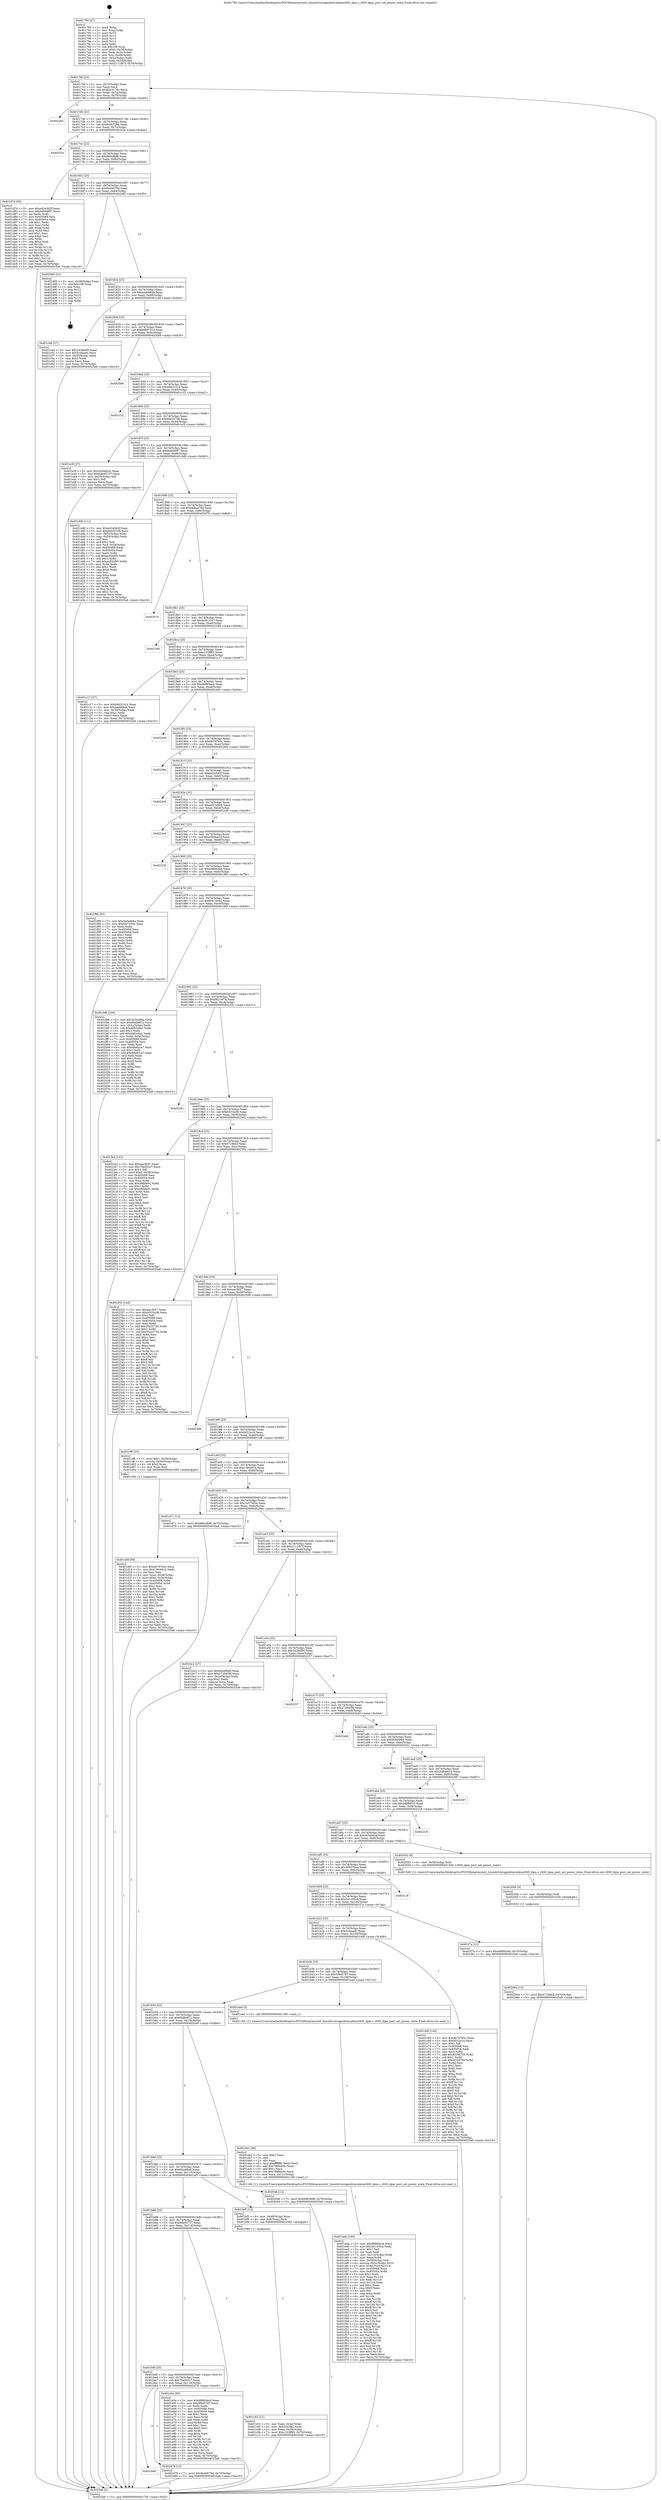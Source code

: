 digraph "0x401790" {
  label = "0x401790 (/mnt/c/Users/mathe/Desktop/tcc/POCII/binaries/extr_linuxdriversgpudrmradeonr600_dpm.c_r600_dpm_post_set_power_state_Final-ollvm.out::main(0))"
  labelloc = "t"
  node[shape=record]

  Entry [label="",width=0.3,height=0.3,shape=circle,fillcolor=black,style=filled]
  "0x4017bf" [label="{
     0x4017bf [23]\l
     | [instrs]\l
     &nbsp;&nbsp;0x4017bf \<+3\>: mov -0x70(%rbp),%eax\l
     &nbsp;&nbsp;0x4017c2 \<+2\>: mov %eax,%ecx\l
     &nbsp;&nbsp;0x4017c4 \<+6\>: sub $0x82c3176c,%ecx\l
     &nbsp;&nbsp;0x4017ca \<+3\>: mov %eax,-0x74(%rbp)\l
     &nbsp;&nbsp;0x4017cd \<+3\>: mov %ecx,-0x78(%rbp)\l
     &nbsp;&nbsp;0x4017d0 \<+6\>: je 0000000000402263 \<main+0xad3\>\l
  }"]
  "0x402263" [label="{
     0x402263\l
  }", style=dashed]
  "0x4017d6" [label="{
     0x4017d6 [22]\l
     | [instrs]\l
     &nbsp;&nbsp;0x4017d6 \<+5\>: jmp 00000000004017db \<main+0x4b\>\l
     &nbsp;&nbsp;0x4017db \<+3\>: mov -0x74(%rbp),%eax\l
     &nbsp;&nbsp;0x4017de \<+5\>: sub $0x8cdb726b,%eax\l
     &nbsp;&nbsp;0x4017e3 \<+3\>: mov %eax,-0x7c(%rbp)\l
     &nbsp;&nbsp;0x4017e6 \<+6\>: je 000000000040253a \<main+0xdaa\>\l
  }"]
  Exit [label="",width=0.3,height=0.3,shape=circle,fillcolor=black,style=filled,peripheries=2]
  "0x40253a" [label="{
     0x40253a\l
  }", style=dashed]
  "0x4017ec" [label="{
     0x4017ec [22]\l
     | [instrs]\l
     &nbsp;&nbsp;0x4017ec \<+5\>: jmp 00000000004017f1 \<main+0x61\>\l
     &nbsp;&nbsp;0x4017f1 \<+3\>: mov -0x74(%rbp),%eax\l
     &nbsp;&nbsp;0x4017f4 \<+5\>: sub $0x966c9bf8,%eax\l
     &nbsp;&nbsp;0x4017f9 \<+3\>: mov %eax,-0x80(%rbp)\l
     &nbsp;&nbsp;0x4017fc \<+6\>: je 0000000000401d7d \<main+0x5ed\>\l
  }"]
  "0x401bb8" [label="{
     0x401bb8\l
  }", style=dashed]
  "0x401d7d" [label="{
     0x401d7d [83]\l
     | [instrs]\l
     &nbsp;&nbsp;0x401d7d \<+5\>: mov $0xe42a5d2f,%eax\l
     &nbsp;&nbsp;0x401d82 \<+5\>: mov $0xba66df97,%ecx\l
     &nbsp;&nbsp;0x401d87 \<+2\>: xor %edx,%edx\l
     &nbsp;&nbsp;0x401d89 \<+7\>: mov 0x405068,%esi\l
     &nbsp;&nbsp;0x401d90 \<+7\>: mov 0x405054,%edi\l
     &nbsp;&nbsp;0x401d97 \<+3\>: sub $0x1,%edx\l
     &nbsp;&nbsp;0x401d9a \<+3\>: mov %esi,%r8d\l
     &nbsp;&nbsp;0x401d9d \<+3\>: add %edx,%r8d\l
     &nbsp;&nbsp;0x401da0 \<+4\>: imul %r8d,%esi\l
     &nbsp;&nbsp;0x401da4 \<+3\>: and $0x1,%esi\l
     &nbsp;&nbsp;0x401da7 \<+3\>: cmp $0x0,%esi\l
     &nbsp;&nbsp;0x401daa \<+4\>: sete %r9b\l
     &nbsp;&nbsp;0x401dae \<+3\>: cmp $0xa,%edi\l
     &nbsp;&nbsp;0x401db1 \<+4\>: setl %r10b\l
     &nbsp;&nbsp;0x401db5 \<+3\>: mov %r9b,%r11b\l
     &nbsp;&nbsp;0x401db8 \<+3\>: and %r10b,%r11b\l
     &nbsp;&nbsp;0x401dbb \<+3\>: xor %r10b,%r9b\l
     &nbsp;&nbsp;0x401dbe \<+3\>: or %r9b,%r11b\l
     &nbsp;&nbsp;0x401dc1 \<+4\>: test $0x1,%r11b\l
     &nbsp;&nbsp;0x401dc5 \<+3\>: cmovne %ecx,%eax\l
     &nbsp;&nbsp;0x401dc8 \<+3\>: mov %eax,-0x70(%rbp)\l
     &nbsp;&nbsp;0x401dcb \<+5\>: jmp 00000000004025a6 \<main+0xe16\>\l
  }"]
  "0x401802" [label="{
     0x401802 [25]\l
     | [instrs]\l
     &nbsp;&nbsp;0x401802 \<+5\>: jmp 0000000000401807 \<main+0x77\>\l
     &nbsp;&nbsp;0x401807 \<+3\>: mov -0x74(%rbp),%eax\l
     &nbsp;&nbsp;0x40180a \<+5\>: sub $0x9ed4679d,%eax\l
     &nbsp;&nbsp;0x40180f \<+6\>: mov %eax,-0x84(%rbp)\l
     &nbsp;&nbsp;0x401815 \<+6\>: je 0000000000402485 \<main+0xcf5\>\l
  }"]
  "0x402479" [label="{
     0x402479 [12]\l
     | [instrs]\l
     &nbsp;&nbsp;0x402479 \<+7\>: movl $0x9ed4679d,-0x70(%rbp)\l
     &nbsp;&nbsp;0x402480 \<+5\>: jmp 00000000004025a6 \<main+0xe16\>\l
  }"]
  "0x402485" [label="{
     0x402485 [21]\l
     | [instrs]\l
     &nbsp;&nbsp;0x402485 \<+3\>: mov -0x38(%rbp),%eax\l
     &nbsp;&nbsp;0x402488 \<+7\>: add $0x108,%rsp\l
     &nbsp;&nbsp;0x40248f \<+1\>: pop %rbx\l
     &nbsp;&nbsp;0x402490 \<+2\>: pop %r12\l
     &nbsp;&nbsp;0x402492 \<+2\>: pop %r13\l
     &nbsp;&nbsp;0x402494 \<+2\>: pop %r14\l
     &nbsp;&nbsp;0x402496 \<+2\>: pop %r15\l
     &nbsp;&nbsp;0x402498 \<+1\>: pop %rbp\l
     &nbsp;&nbsp;0x402499 \<+1\>: ret\l
  }"]
  "0x40181b" [label="{
     0x40181b [25]\l
     | [instrs]\l
     &nbsp;&nbsp;0x40181b \<+5\>: jmp 0000000000401820 \<main+0x90\>\l
     &nbsp;&nbsp;0x401820 \<+3\>: mov -0x74(%rbp),%eax\l
     &nbsp;&nbsp;0x401823 \<+5\>: sub $0xaeeb884b,%eax\l
     &nbsp;&nbsp;0x401828 \<+6\>: mov %eax,-0x88(%rbp)\l
     &nbsp;&nbsp;0x40182e \<+6\>: je 0000000000401c4d \<main+0x4bd\>\l
  }"]
  "0x402064" [label="{
     0x402064 [12]\l
     | [instrs]\l
     &nbsp;&nbsp;0x402064 \<+7\>: movl $0x9718bb2,-0x70(%rbp)\l
     &nbsp;&nbsp;0x40206b \<+5\>: jmp 00000000004025a6 \<main+0xe16\>\l
  }"]
  "0x401c4d" [label="{
     0x401c4d [27]\l
     | [instrs]\l
     &nbsp;&nbsp;0x401c4d \<+5\>: mov $0x2438cf00,%eax\l
     &nbsp;&nbsp;0x401c52 \<+5\>: mov $0x5cdaaafc,%ecx\l
     &nbsp;&nbsp;0x401c57 \<+3\>: mov -0x30(%rbp),%edx\l
     &nbsp;&nbsp;0x401c5a \<+3\>: cmp $0x0,%edx\l
     &nbsp;&nbsp;0x401c5d \<+3\>: cmove %ecx,%eax\l
     &nbsp;&nbsp;0x401c60 \<+3\>: mov %eax,-0x70(%rbp)\l
     &nbsp;&nbsp;0x401c63 \<+5\>: jmp 00000000004025a6 \<main+0xe16\>\l
  }"]
  "0x401834" [label="{
     0x401834 [25]\l
     | [instrs]\l
     &nbsp;&nbsp;0x401834 \<+5\>: jmp 0000000000401839 \<main+0xa9\>\l
     &nbsp;&nbsp;0x401839 \<+3\>: mov -0x74(%rbp),%eax\l
     &nbsp;&nbsp;0x40183c \<+5\>: sub $0xb6897514,%eax\l
     &nbsp;&nbsp;0x401841 \<+6\>: mov %eax,-0x8c(%rbp)\l
     &nbsp;&nbsp;0x401847 \<+6\>: je 00000000004020b9 \<main+0x929\>\l
  }"]
  "0x40205b" [label="{
     0x40205b [9]\l
     | [instrs]\l
     &nbsp;&nbsp;0x40205b \<+4\>: mov -0x58(%rbp),%rdi\l
     &nbsp;&nbsp;0x40205f \<+5\>: call 0000000000401030 \<free@plt\>\l
     | [calls]\l
     &nbsp;&nbsp;0x401030 \{1\} (unknown)\l
  }"]
  "0x4020b9" [label="{
     0x4020b9\l
  }", style=dashed]
  "0x40184d" [label="{
     0x40184d [25]\l
     | [instrs]\l
     &nbsp;&nbsp;0x40184d \<+5\>: jmp 0000000000401852 \<main+0xc2\>\l
     &nbsp;&nbsp;0x401852 \<+3\>: mov -0x74(%rbp),%eax\l
     &nbsp;&nbsp;0x401855 \<+5\>: sub $0xb8d3141d,%eax\l
     &nbsp;&nbsp;0x40185a \<+6\>: mov %eax,-0x90(%rbp)\l
     &nbsp;&nbsp;0x401860 \<+6\>: je 0000000000401c32 \<main+0x4a2\>\l
  }"]
  "0x401eda" [label="{
     0x401eda [160]\l
     | [instrs]\l
     &nbsp;&nbsp;0x401eda \<+5\>: mov $0xd9860acb,%ecx\l
     &nbsp;&nbsp;0x401edf \<+5\>: mov $0x3d1c05cd,%edx\l
     &nbsp;&nbsp;0x401ee4 \<+3\>: mov $0x1,%sil\l
     &nbsp;&nbsp;0x401ee7 \<+2\>: xor %edi,%edi\l
     &nbsp;&nbsp;0x401ee9 \<+7\>: mov -0x11c(%rbp),%r8d\l
     &nbsp;&nbsp;0x401ef0 \<+4\>: imul %eax,%r8d\l
     &nbsp;&nbsp;0x401ef4 \<+4\>: mov -0x58(%rbp),%r9\l
     &nbsp;&nbsp;0x401ef8 \<+4\>: movslq -0x5c(%rbp),%r10\l
     &nbsp;&nbsp;0x401efc \<+4\>: mov %r8d,(%r9,%r10,4)\l
     &nbsp;&nbsp;0x401f00 \<+7\>: mov 0x405068,%eax\l
     &nbsp;&nbsp;0x401f07 \<+8\>: mov 0x405054,%r8d\l
     &nbsp;&nbsp;0x401f0f \<+3\>: sub $0x1,%edi\l
     &nbsp;&nbsp;0x401f12 \<+3\>: mov %eax,%r11d\l
     &nbsp;&nbsp;0x401f15 \<+3\>: add %edi,%r11d\l
     &nbsp;&nbsp;0x401f18 \<+4\>: imul %r11d,%eax\l
     &nbsp;&nbsp;0x401f1c \<+3\>: and $0x1,%eax\l
     &nbsp;&nbsp;0x401f1f \<+3\>: cmp $0x0,%eax\l
     &nbsp;&nbsp;0x401f22 \<+3\>: sete %bl\l
     &nbsp;&nbsp;0x401f25 \<+4\>: cmp $0xa,%r8d\l
     &nbsp;&nbsp;0x401f29 \<+4\>: setl %r14b\l
     &nbsp;&nbsp;0x401f2d \<+3\>: mov %bl,%r15b\l
     &nbsp;&nbsp;0x401f30 \<+4\>: xor $0xff,%r15b\l
     &nbsp;&nbsp;0x401f34 \<+3\>: mov %r14b,%r12b\l
     &nbsp;&nbsp;0x401f37 \<+4\>: xor $0xff,%r12b\l
     &nbsp;&nbsp;0x401f3b \<+4\>: xor $0x0,%sil\l
     &nbsp;&nbsp;0x401f3f \<+3\>: mov %r15b,%r13b\l
     &nbsp;&nbsp;0x401f42 \<+4\>: and $0x0,%r13b\l
     &nbsp;&nbsp;0x401f46 \<+3\>: and %sil,%bl\l
     &nbsp;&nbsp;0x401f49 \<+3\>: mov %r12b,%al\l
     &nbsp;&nbsp;0x401f4c \<+2\>: and $0x0,%al\l
     &nbsp;&nbsp;0x401f4e \<+3\>: and %sil,%r14b\l
     &nbsp;&nbsp;0x401f51 \<+3\>: or %bl,%r13b\l
     &nbsp;&nbsp;0x401f54 \<+3\>: or %r14b,%al\l
     &nbsp;&nbsp;0x401f57 \<+3\>: xor %al,%r13b\l
     &nbsp;&nbsp;0x401f5a \<+3\>: or %r12b,%r15b\l
     &nbsp;&nbsp;0x401f5d \<+4\>: xor $0xff,%r15b\l
     &nbsp;&nbsp;0x401f61 \<+4\>: or $0x0,%sil\l
     &nbsp;&nbsp;0x401f65 \<+3\>: and %sil,%r15b\l
     &nbsp;&nbsp;0x401f68 \<+3\>: or %r15b,%r13b\l
     &nbsp;&nbsp;0x401f6b \<+4\>: test $0x1,%r13b\l
     &nbsp;&nbsp;0x401f6f \<+3\>: cmovne %edx,%ecx\l
     &nbsp;&nbsp;0x401f72 \<+3\>: mov %ecx,-0x70(%rbp)\l
     &nbsp;&nbsp;0x401f75 \<+5\>: jmp 00000000004025a6 \<main+0xe16\>\l
  }"]
  "0x401c32" [label="{
     0x401c32\l
  }", style=dashed]
  "0x401866" [label="{
     0x401866 [25]\l
     | [instrs]\l
     &nbsp;&nbsp;0x401866 \<+5\>: jmp 000000000040186b \<main+0xdb\>\l
     &nbsp;&nbsp;0x40186b \<+3\>: mov -0x74(%rbp),%eax\l
     &nbsp;&nbsp;0x40186e \<+5\>: sub $0xb9a207d8,%eax\l
     &nbsp;&nbsp;0x401873 \<+6\>: mov %eax,-0x94(%rbp)\l
     &nbsp;&nbsp;0x401879 \<+6\>: je 0000000000401e3f \<main+0x6af\>\l
  }"]
  "0x401eb2" [label="{
     0x401eb2 [40]\l
     | [instrs]\l
     &nbsp;&nbsp;0x401eb2 \<+5\>: mov $0x2,%ecx\l
     &nbsp;&nbsp;0x401eb7 \<+1\>: cltd\l
     &nbsp;&nbsp;0x401eb8 \<+2\>: idiv %ecx\l
     &nbsp;&nbsp;0x401eba \<+6\>: imul $0xfffffffe,%edx,%ecx\l
     &nbsp;&nbsp;0x401ec0 \<+6\>: add $0x7868dc0c,%ecx\l
     &nbsp;&nbsp;0x401ec6 \<+3\>: add $0x1,%ecx\l
     &nbsp;&nbsp;0x401ec9 \<+6\>: sub $0x7868dc0c,%ecx\l
     &nbsp;&nbsp;0x401ecf \<+6\>: mov %ecx,-0x11c(%rbp)\l
     &nbsp;&nbsp;0x401ed5 \<+5\>: call 0000000000401160 \<next_i\>\l
     | [calls]\l
     &nbsp;&nbsp;0x401160 \{1\} (/mnt/c/Users/mathe/Desktop/tcc/POCII/binaries/extr_linuxdriversgpudrmradeonr600_dpm.c_r600_dpm_post_set_power_state_Final-ollvm.out::next_i)\l
  }"]
  "0x401e3f" [label="{
     0x401e3f [27]\l
     | [instrs]\l
     &nbsp;&nbsp;0x401e3f \<+5\>: mov $0x345ab6cd,%eax\l
     &nbsp;&nbsp;0x401e44 \<+5\>: mov $0x6de95757,%ecx\l
     &nbsp;&nbsp;0x401e49 \<+3\>: mov -0x29(%rbp),%dl\l
     &nbsp;&nbsp;0x401e4c \<+3\>: test $0x1,%dl\l
     &nbsp;&nbsp;0x401e4f \<+3\>: cmovne %ecx,%eax\l
     &nbsp;&nbsp;0x401e52 \<+3\>: mov %eax,-0x70(%rbp)\l
     &nbsp;&nbsp;0x401e55 \<+5\>: jmp 00000000004025a6 \<main+0xe16\>\l
  }"]
  "0x40187f" [label="{
     0x40187f [25]\l
     | [instrs]\l
     &nbsp;&nbsp;0x40187f \<+5\>: jmp 0000000000401884 \<main+0xf4\>\l
     &nbsp;&nbsp;0x401884 \<+3\>: mov -0x74(%rbp),%eax\l
     &nbsp;&nbsp;0x401887 \<+5\>: sub $0xba66df97,%eax\l
     &nbsp;&nbsp;0x40188c \<+6\>: mov %eax,-0x98(%rbp)\l
     &nbsp;&nbsp;0x401892 \<+6\>: je 0000000000401dd0 \<main+0x640\>\l
  }"]
  "0x401b9f" [label="{
     0x401b9f [25]\l
     | [instrs]\l
     &nbsp;&nbsp;0x401b9f \<+5\>: jmp 0000000000401ba4 \<main+0x414\>\l
     &nbsp;&nbsp;0x401ba4 \<+3\>: mov -0x74(%rbp),%eax\l
     &nbsp;&nbsp;0x401ba7 \<+5\>: sub $0x7be055c7,%eax\l
     &nbsp;&nbsp;0x401bac \<+6\>: mov %eax,-0x118(%rbp)\l
     &nbsp;&nbsp;0x401bb2 \<+6\>: je 0000000000402479 \<main+0xce9\>\l
  }"]
  "0x401dd0" [label="{
     0x401dd0 [111]\l
     | [instrs]\l
     &nbsp;&nbsp;0x401dd0 \<+5\>: mov $0xe42a5d2f,%eax\l
     &nbsp;&nbsp;0x401dd5 \<+5\>: mov $0xb9a207d8,%ecx\l
     &nbsp;&nbsp;0x401dda \<+3\>: mov -0x5c(%rbp),%edx\l
     &nbsp;&nbsp;0x401ddd \<+3\>: cmp -0x50(%rbp),%edx\l
     &nbsp;&nbsp;0x401de0 \<+4\>: setl %sil\l
     &nbsp;&nbsp;0x401de4 \<+4\>: and $0x1,%sil\l
     &nbsp;&nbsp;0x401de8 \<+4\>: mov %sil,-0x29(%rbp)\l
     &nbsp;&nbsp;0x401dec \<+7\>: mov 0x405068,%edx\l
     &nbsp;&nbsp;0x401df3 \<+7\>: mov 0x405054,%edi\l
     &nbsp;&nbsp;0x401dfa \<+3\>: mov %edx,%r8d\l
     &nbsp;&nbsp;0x401dfd \<+7\>: sub $0xac92ef95,%r8d\l
     &nbsp;&nbsp;0x401e04 \<+4\>: sub $0x1,%r8d\l
     &nbsp;&nbsp;0x401e08 \<+7\>: add $0xac92ef95,%r8d\l
     &nbsp;&nbsp;0x401e0f \<+4\>: imul %r8d,%edx\l
     &nbsp;&nbsp;0x401e13 \<+3\>: and $0x1,%edx\l
     &nbsp;&nbsp;0x401e16 \<+3\>: cmp $0x0,%edx\l
     &nbsp;&nbsp;0x401e19 \<+4\>: sete %sil\l
     &nbsp;&nbsp;0x401e1d \<+3\>: cmp $0xa,%edi\l
     &nbsp;&nbsp;0x401e20 \<+4\>: setl %r9b\l
     &nbsp;&nbsp;0x401e24 \<+3\>: mov %sil,%r10b\l
     &nbsp;&nbsp;0x401e27 \<+3\>: and %r9b,%r10b\l
     &nbsp;&nbsp;0x401e2a \<+3\>: xor %r9b,%sil\l
     &nbsp;&nbsp;0x401e2d \<+3\>: or %sil,%r10b\l
     &nbsp;&nbsp;0x401e30 \<+4\>: test $0x1,%r10b\l
     &nbsp;&nbsp;0x401e34 \<+3\>: cmovne %ecx,%eax\l
     &nbsp;&nbsp;0x401e37 \<+3\>: mov %eax,-0x70(%rbp)\l
     &nbsp;&nbsp;0x401e3a \<+5\>: jmp 00000000004025a6 \<main+0xe16\>\l
  }"]
  "0x401898" [label="{
     0x401898 [25]\l
     | [instrs]\l
     &nbsp;&nbsp;0x401898 \<+5\>: jmp 000000000040189d \<main+0x10d\>\l
     &nbsp;&nbsp;0x40189d \<+3\>: mov -0x74(%rbp),%eax\l
     &nbsp;&nbsp;0x4018a0 \<+5\>: sub $0xbbba47dd,%eax\l
     &nbsp;&nbsp;0x4018a5 \<+6\>: mov %eax,-0x9c(%rbp)\l
     &nbsp;&nbsp;0x4018ab \<+6\>: je 0000000000402070 \<main+0x8e0\>\l
  }"]
  "0x401e5a" [label="{
     0x401e5a [83]\l
     | [instrs]\l
     &nbsp;&nbsp;0x401e5a \<+5\>: mov $0xd9860acb,%eax\l
     &nbsp;&nbsp;0x401e5f \<+5\>: mov $0x5f9d5787,%ecx\l
     &nbsp;&nbsp;0x401e64 \<+2\>: xor %edx,%edx\l
     &nbsp;&nbsp;0x401e66 \<+7\>: mov 0x405068,%esi\l
     &nbsp;&nbsp;0x401e6d \<+7\>: mov 0x405054,%edi\l
     &nbsp;&nbsp;0x401e74 \<+3\>: sub $0x1,%edx\l
     &nbsp;&nbsp;0x401e77 \<+3\>: mov %esi,%r8d\l
     &nbsp;&nbsp;0x401e7a \<+3\>: add %edx,%r8d\l
     &nbsp;&nbsp;0x401e7d \<+4\>: imul %r8d,%esi\l
     &nbsp;&nbsp;0x401e81 \<+3\>: and $0x1,%esi\l
     &nbsp;&nbsp;0x401e84 \<+3\>: cmp $0x0,%esi\l
     &nbsp;&nbsp;0x401e87 \<+4\>: sete %r9b\l
     &nbsp;&nbsp;0x401e8b \<+3\>: cmp $0xa,%edi\l
     &nbsp;&nbsp;0x401e8e \<+4\>: setl %r10b\l
     &nbsp;&nbsp;0x401e92 \<+3\>: mov %r9b,%r11b\l
     &nbsp;&nbsp;0x401e95 \<+3\>: and %r10b,%r11b\l
     &nbsp;&nbsp;0x401e98 \<+3\>: xor %r10b,%r9b\l
     &nbsp;&nbsp;0x401e9b \<+3\>: or %r9b,%r11b\l
     &nbsp;&nbsp;0x401e9e \<+4\>: test $0x1,%r11b\l
     &nbsp;&nbsp;0x401ea2 \<+3\>: cmovne %ecx,%eax\l
     &nbsp;&nbsp;0x401ea5 \<+3\>: mov %eax,-0x70(%rbp)\l
     &nbsp;&nbsp;0x401ea8 \<+5\>: jmp 00000000004025a6 \<main+0xe16\>\l
  }"]
  "0x402070" [label="{
     0x402070\l
  }", style=dashed]
  "0x4018b1" [label="{
     0x4018b1 [25]\l
     | [instrs]\l
     &nbsp;&nbsp;0x4018b1 \<+5\>: jmp 00000000004018b6 \<main+0x126\>\l
     &nbsp;&nbsp;0x4018b6 \<+3\>: mov -0x74(%rbp),%eax\l
     &nbsp;&nbsp;0x4018b9 \<+5\>: sub $0xbcd121e7,%eax\l
     &nbsp;&nbsp;0x4018be \<+6\>: mov %eax,-0xa0(%rbp)\l
     &nbsp;&nbsp;0x4018c4 \<+6\>: je 0000000000402346 \<main+0xbb6\>\l
  }"]
  "0x401d0f" [label="{
     0x401d0f [98]\l
     | [instrs]\l
     &nbsp;&nbsp;0x401d0f \<+5\>: mov $0xdb797b5c,%ecx\l
     &nbsp;&nbsp;0x401d14 \<+5\>: mov $0x13fcb91b,%edx\l
     &nbsp;&nbsp;0x401d19 \<+2\>: xor %esi,%esi\l
     &nbsp;&nbsp;0x401d1b \<+4\>: mov %rax,-0x58(%rbp)\l
     &nbsp;&nbsp;0x401d1f \<+7\>: movl $0x0,-0x5c(%rbp)\l
     &nbsp;&nbsp;0x401d26 \<+8\>: mov 0x405068,%r8d\l
     &nbsp;&nbsp;0x401d2e \<+8\>: mov 0x405054,%r9d\l
     &nbsp;&nbsp;0x401d36 \<+3\>: sub $0x1,%esi\l
     &nbsp;&nbsp;0x401d39 \<+3\>: mov %r8d,%r10d\l
     &nbsp;&nbsp;0x401d3c \<+3\>: add %esi,%r10d\l
     &nbsp;&nbsp;0x401d3f \<+4\>: imul %r10d,%r8d\l
     &nbsp;&nbsp;0x401d43 \<+4\>: and $0x1,%r8d\l
     &nbsp;&nbsp;0x401d47 \<+4\>: cmp $0x0,%r8d\l
     &nbsp;&nbsp;0x401d4b \<+4\>: sete %r11b\l
     &nbsp;&nbsp;0x401d4f \<+4\>: cmp $0xa,%r9d\l
     &nbsp;&nbsp;0x401d53 \<+3\>: setl %bl\l
     &nbsp;&nbsp;0x401d56 \<+3\>: mov %r11b,%r14b\l
     &nbsp;&nbsp;0x401d59 \<+3\>: and %bl,%r14b\l
     &nbsp;&nbsp;0x401d5c \<+3\>: xor %bl,%r11b\l
     &nbsp;&nbsp;0x401d5f \<+3\>: or %r11b,%r14b\l
     &nbsp;&nbsp;0x401d62 \<+4\>: test $0x1,%r14b\l
     &nbsp;&nbsp;0x401d66 \<+3\>: cmovne %edx,%ecx\l
     &nbsp;&nbsp;0x401d69 \<+3\>: mov %ecx,-0x70(%rbp)\l
     &nbsp;&nbsp;0x401d6c \<+5\>: jmp 00000000004025a6 \<main+0xe16\>\l
  }"]
  "0x402346" [label="{
     0x402346\l
  }", style=dashed]
  "0x4018ca" [label="{
     0x4018ca [25]\l
     | [instrs]\l
     &nbsp;&nbsp;0x4018ca \<+5\>: jmp 00000000004018cf \<main+0x13f\>\l
     &nbsp;&nbsp;0x4018cf \<+3\>: mov -0x74(%rbp),%eax\l
     &nbsp;&nbsp;0x4018d2 \<+5\>: sub $0xc103ff83,%eax\l
     &nbsp;&nbsp;0x4018d7 \<+6\>: mov %eax,-0xa4(%rbp)\l
     &nbsp;&nbsp;0x4018dd \<+6\>: je 0000000000401c17 \<main+0x487\>\l
  }"]
  "0x401c02" [label="{
     0x401c02 [21]\l
     | [instrs]\l
     &nbsp;&nbsp;0x401c02 \<+3\>: mov %eax,-0x4c(%rbp)\l
     &nbsp;&nbsp;0x401c05 \<+3\>: mov -0x4c(%rbp),%eax\l
     &nbsp;&nbsp;0x401c08 \<+3\>: mov %eax,-0x30(%rbp)\l
     &nbsp;&nbsp;0x401c0b \<+7\>: movl $0xc103ff83,-0x70(%rbp)\l
     &nbsp;&nbsp;0x401c12 \<+5\>: jmp 00000000004025a6 \<main+0xe16\>\l
  }"]
  "0x401c17" [label="{
     0x401c17 [27]\l
     | [instrs]\l
     &nbsp;&nbsp;0x401c17 \<+5\>: mov $0xb8d3141d,%eax\l
     &nbsp;&nbsp;0x401c1c \<+5\>: mov $0xaeeb884b,%ecx\l
     &nbsp;&nbsp;0x401c21 \<+3\>: mov -0x30(%rbp),%edx\l
     &nbsp;&nbsp;0x401c24 \<+3\>: cmp $0x1,%edx\l
     &nbsp;&nbsp;0x401c27 \<+3\>: cmovl %ecx,%eax\l
     &nbsp;&nbsp;0x401c2a \<+3\>: mov %eax,-0x70(%rbp)\l
     &nbsp;&nbsp;0x401c2d \<+5\>: jmp 00000000004025a6 \<main+0xe16\>\l
  }"]
  "0x4018e3" [label="{
     0x4018e3 [25]\l
     | [instrs]\l
     &nbsp;&nbsp;0x4018e3 \<+5\>: jmp 00000000004018e8 \<main+0x158\>\l
     &nbsp;&nbsp;0x4018e8 \<+3\>: mov -0x74(%rbp),%eax\l
     &nbsp;&nbsp;0x4018eb \<+5\>: sub $0xd9860acb,%eax\l
     &nbsp;&nbsp;0x4018f0 \<+6\>: mov %eax,-0xa8(%rbp)\l
     &nbsp;&nbsp;0x4018f6 \<+6\>: je 00000000004024d4 \<main+0xd44\>\l
  }"]
  "0x401b86" [label="{
     0x401b86 [25]\l
     | [instrs]\l
     &nbsp;&nbsp;0x401b86 \<+5\>: jmp 0000000000401b8b \<main+0x3fb\>\l
     &nbsp;&nbsp;0x401b8b \<+3\>: mov -0x74(%rbp),%eax\l
     &nbsp;&nbsp;0x401b8e \<+5\>: sub $0x6de95757,%eax\l
     &nbsp;&nbsp;0x401b93 \<+6\>: mov %eax,-0x114(%rbp)\l
     &nbsp;&nbsp;0x401b99 \<+6\>: je 0000000000401e5a \<main+0x6ca\>\l
  }"]
  "0x4024d4" [label="{
     0x4024d4\l
  }", style=dashed]
  "0x4018fc" [label="{
     0x4018fc [25]\l
     | [instrs]\l
     &nbsp;&nbsp;0x4018fc \<+5\>: jmp 0000000000401901 \<main+0x171\>\l
     &nbsp;&nbsp;0x401901 \<+3\>: mov -0x74(%rbp),%eax\l
     &nbsp;&nbsp;0x401904 \<+5\>: sub $0xdb797b5c,%eax\l
     &nbsp;&nbsp;0x401909 \<+6\>: mov %eax,-0xac(%rbp)\l
     &nbsp;&nbsp;0x40190f \<+6\>: je 000000000040249a \<main+0xd0a\>\l
  }"]
  "0x401bf5" [label="{
     0x401bf5 [13]\l
     | [instrs]\l
     &nbsp;&nbsp;0x401bf5 \<+4\>: mov -0x48(%rbp),%rax\l
     &nbsp;&nbsp;0x401bf9 \<+4\>: mov 0x8(%rax),%rdi\l
     &nbsp;&nbsp;0x401bfd \<+5\>: call 0000000000401060 \<atoi@plt\>\l
     | [calls]\l
     &nbsp;&nbsp;0x401060 \{1\} (unknown)\l
  }"]
  "0x40249a" [label="{
     0x40249a\l
  }", style=dashed]
  "0x401915" [label="{
     0x401915 [25]\l
     | [instrs]\l
     &nbsp;&nbsp;0x401915 \<+5\>: jmp 000000000040191a \<main+0x18a\>\l
     &nbsp;&nbsp;0x40191a \<+3\>: mov -0x74(%rbp),%eax\l
     &nbsp;&nbsp;0x40191d \<+5\>: sub $0xe42a5d2f,%eax\l
     &nbsp;&nbsp;0x401922 \<+6\>: mov %eax,-0xb0(%rbp)\l
     &nbsp;&nbsp;0x401928 \<+6\>: je 00000000004024c8 \<main+0xd38\>\l
  }"]
  "0x401b6d" [label="{
     0x401b6d [25]\l
     | [instrs]\l
     &nbsp;&nbsp;0x401b6d \<+5\>: jmp 0000000000401b72 \<main+0x3e2\>\l
     &nbsp;&nbsp;0x401b72 \<+3\>: mov -0x74(%rbp),%eax\l
     &nbsp;&nbsp;0x401b75 \<+5\>: sub $0x6bedfbe6,%eax\l
     &nbsp;&nbsp;0x401b7a \<+6\>: mov %eax,-0x110(%rbp)\l
     &nbsp;&nbsp;0x401b80 \<+6\>: je 0000000000401bf5 \<main+0x465\>\l
  }"]
  "0x4024c8" [label="{
     0x4024c8\l
  }", style=dashed]
  "0x40192e" [label="{
     0x40192e [25]\l
     | [instrs]\l
     &nbsp;&nbsp;0x40192e \<+5\>: jmp 0000000000401933 \<main+0x1a3\>\l
     &nbsp;&nbsp;0x401933 \<+3\>: mov -0x74(%rbp),%eax\l
     &nbsp;&nbsp;0x401936 \<+5\>: sub $0xe451d3d4,%eax\l
     &nbsp;&nbsp;0x40193b \<+6\>: mov %eax,-0xb4(%rbp)\l
     &nbsp;&nbsp;0x401941 \<+6\>: je 00000000004022e9 \<main+0xb59\>\l
  }"]
  "0x402046" [label="{
     0x402046 [12]\l
     | [instrs]\l
     &nbsp;&nbsp;0x402046 \<+7\>: movl $0x966c9bf8,-0x70(%rbp)\l
     &nbsp;&nbsp;0x40204d \<+5\>: jmp 00000000004025a6 \<main+0xe16\>\l
  }"]
  "0x4022e9" [label="{
     0x4022e9\l
  }", style=dashed]
  "0x401947" [label="{
     0x401947 [25]\l
     | [instrs]\l
     &nbsp;&nbsp;0x401947 \<+5\>: jmp 000000000040194c \<main+0x1bc\>\l
     &nbsp;&nbsp;0x40194c \<+3\>: mov -0x74(%rbp),%eax\l
     &nbsp;&nbsp;0x40194f \<+5\>: sub $0xe5b5ba1d,%eax\l
     &nbsp;&nbsp;0x401954 \<+6\>: mov %eax,-0xb8(%rbp)\l
     &nbsp;&nbsp;0x40195a \<+6\>: je 0000000000402239 \<main+0xaa9\>\l
  }"]
  "0x401b54" [label="{
     0x401b54 [25]\l
     | [instrs]\l
     &nbsp;&nbsp;0x401b54 \<+5\>: jmp 0000000000401b59 \<main+0x3c9\>\l
     &nbsp;&nbsp;0x401b59 \<+3\>: mov -0x74(%rbp),%eax\l
     &nbsp;&nbsp;0x401b5c \<+5\>: sub $0x6bdbdf12,%eax\l
     &nbsp;&nbsp;0x401b61 \<+6\>: mov %eax,-0x10c(%rbp)\l
     &nbsp;&nbsp;0x401b67 \<+6\>: je 0000000000402046 \<main+0x8b6\>\l
  }"]
  "0x402239" [label="{
     0x402239\l
  }", style=dashed]
  "0x401960" [label="{
     0x401960 [25]\l
     | [instrs]\l
     &nbsp;&nbsp;0x401960 \<+5\>: jmp 0000000000401965 \<main+0x1d5\>\l
     &nbsp;&nbsp;0x401965 \<+3\>: mov -0x74(%rbp),%eax\l
     &nbsp;&nbsp;0x401968 \<+5\>: sub $0xe886b3dd,%eax\l
     &nbsp;&nbsp;0x40196d \<+6\>: mov %eax,-0xbc(%rbp)\l
     &nbsp;&nbsp;0x401973 \<+6\>: je 0000000000401f86 \<main+0x7f6\>\l
  }"]
  "0x401ead" [label="{
     0x401ead [5]\l
     | [instrs]\l
     &nbsp;&nbsp;0x401ead \<+5\>: call 0000000000401160 \<next_i\>\l
     | [calls]\l
     &nbsp;&nbsp;0x401160 \{1\} (/mnt/c/Users/mathe/Desktop/tcc/POCII/binaries/extr_linuxdriversgpudrmradeonr600_dpm.c_r600_dpm_post_set_power_state_Final-ollvm.out::next_i)\l
  }"]
  "0x401f86" [label="{
     0x401f86 [83]\l
     | [instrs]\l
     &nbsp;&nbsp;0x401f86 \<+5\>: mov $0x2b5ede6a,%eax\l
     &nbsp;&nbsp;0x401f8b \<+5\>: mov $0xf0a72042,%ecx\l
     &nbsp;&nbsp;0x401f90 \<+2\>: xor %edx,%edx\l
     &nbsp;&nbsp;0x401f92 \<+7\>: mov 0x405068,%esi\l
     &nbsp;&nbsp;0x401f99 \<+7\>: mov 0x405054,%edi\l
     &nbsp;&nbsp;0x401fa0 \<+3\>: sub $0x1,%edx\l
     &nbsp;&nbsp;0x401fa3 \<+3\>: mov %esi,%r8d\l
     &nbsp;&nbsp;0x401fa6 \<+3\>: add %edx,%r8d\l
     &nbsp;&nbsp;0x401fa9 \<+4\>: imul %r8d,%esi\l
     &nbsp;&nbsp;0x401fad \<+3\>: and $0x1,%esi\l
     &nbsp;&nbsp;0x401fb0 \<+3\>: cmp $0x0,%esi\l
     &nbsp;&nbsp;0x401fb3 \<+4\>: sete %r9b\l
     &nbsp;&nbsp;0x401fb7 \<+3\>: cmp $0xa,%edi\l
     &nbsp;&nbsp;0x401fba \<+4\>: setl %r10b\l
     &nbsp;&nbsp;0x401fbe \<+3\>: mov %r9b,%r11b\l
     &nbsp;&nbsp;0x401fc1 \<+3\>: and %r10b,%r11b\l
     &nbsp;&nbsp;0x401fc4 \<+3\>: xor %r10b,%r9b\l
     &nbsp;&nbsp;0x401fc7 \<+3\>: or %r9b,%r11b\l
     &nbsp;&nbsp;0x401fca \<+4\>: test $0x1,%r11b\l
     &nbsp;&nbsp;0x401fce \<+3\>: cmovne %ecx,%eax\l
     &nbsp;&nbsp;0x401fd1 \<+3\>: mov %eax,-0x70(%rbp)\l
     &nbsp;&nbsp;0x401fd4 \<+5\>: jmp 00000000004025a6 \<main+0xe16\>\l
  }"]
  "0x401979" [label="{
     0x401979 [25]\l
     | [instrs]\l
     &nbsp;&nbsp;0x401979 \<+5\>: jmp 000000000040197e \<main+0x1ee\>\l
     &nbsp;&nbsp;0x40197e \<+3\>: mov -0x74(%rbp),%eax\l
     &nbsp;&nbsp;0x401981 \<+5\>: sub $0xf0a72042,%eax\l
     &nbsp;&nbsp;0x401986 \<+6\>: mov %eax,-0xc0(%rbp)\l
     &nbsp;&nbsp;0x40198c \<+6\>: je 0000000000401fd9 \<main+0x849\>\l
  }"]
  "0x401b3b" [label="{
     0x401b3b [25]\l
     | [instrs]\l
     &nbsp;&nbsp;0x401b3b \<+5\>: jmp 0000000000401b40 \<main+0x3b0\>\l
     &nbsp;&nbsp;0x401b40 \<+3\>: mov -0x74(%rbp),%eax\l
     &nbsp;&nbsp;0x401b43 \<+5\>: sub $0x5f9d5787,%eax\l
     &nbsp;&nbsp;0x401b48 \<+6\>: mov %eax,-0x108(%rbp)\l
     &nbsp;&nbsp;0x401b4e \<+6\>: je 0000000000401ead \<main+0x71d\>\l
  }"]
  "0x401fd9" [label="{
     0x401fd9 [109]\l
     | [instrs]\l
     &nbsp;&nbsp;0x401fd9 \<+5\>: mov $0x2b5ede6a,%eax\l
     &nbsp;&nbsp;0x401fde \<+5\>: mov $0x6bdbdf12,%ecx\l
     &nbsp;&nbsp;0x401fe3 \<+3\>: mov -0x5c(%rbp),%edx\l
     &nbsp;&nbsp;0x401fe6 \<+6\>: sub $0xa082c8a2,%edx\l
     &nbsp;&nbsp;0x401fec \<+3\>: add $0x1,%edx\l
     &nbsp;&nbsp;0x401fef \<+6\>: add $0xa082c8a2,%edx\l
     &nbsp;&nbsp;0x401ff5 \<+3\>: mov %edx,-0x5c(%rbp)\l
     &nbsp;&nbsp;0x401ff8 \<+7\>: mov 0x405068,%edx\l
     &nbsp;&nbsp;0x401fff \<+7\>: mov 0x405054,%esi\l
     &nbsp;&nbsp;0x402006 \<+2\>: mov %edx,%edi\l
     &nbsp;&nbsp;0x402008 \<+6\>: sub $0x69a82ce7,%edi\l
     &nbsp;&nbsp;0x40200e \<+3\>: sub $0x1,%edi\l
     &nbsp;&nbsp;0x402011 \<+6\>: add $0x69a82ce7,%edi\l
     &nbsp;&nbsp;0x402017 \<+3\>: imul %edi,%edx\l
     &nbsp;&nbsp;0x40201a \<+3\>: and $0x1,%edx\l
     &nbsp;&nbsp;0x40201d \<+3\>: cmp $0x0,%edx\l
     &nbsp;&nbsp;0x402020 \<+4\>: sete %r8b\l
     &nbsp;&nbsp;0x402024 \<+3\>: cmp $0xa,%esi\l
     &nbsp;&nbsp;0x402027 \<+4\>: setl %r9b\l
     &nbsp;&nbsp;0x40202b \<+3\>: mov %r8b,%r10b\l
     &nbsp;&nbsp;0x40202e \<+3\>: and %r9b,%r10b\l
     &nbsp;&nbsp;0x402031 \<+3\>: xor %r9b,%r8b\l
     &nbsp;&nbsp;0x402034 \<+3\>: or %r8b,%r10b\l
     &nbsp;&nbsp;0x402037 \<+4\>: test $0x1,%r10b\l
     &nbsp;&nbsp;0x40203b \<+3\>: cmovne %ecx,%eax\l
     &nbsp;&nbsp;0x40203e \<+3\>: mov %eax,-0x70(%rbp)\l
     &nbsp;&nbsp;0x402041 \<+5\>: jmp 00000000004025a6 \<main+0xe16\>\l
  }"]
  "0x401992" [label="{
     0x401992 [25]\l
     | [instrs]\l
     &nbsp;&nbsp;0x401992 \<+5\>: jmp 0000000000401997 \<main+0x207\>\l
     &nbsp;&nbsp;0x401997 \<+3\>: mov -0x74(%rbp),%eax\l
     &nbsp;&nbsp;0x40199a \<+5\>: sub $0xf621ef7d,%eax\l
     &nbsp;&nbsp;0x40199f \<+6\>: mov %eax,-0xc4(%rbp)\l
     &nbsp;&nbsp;0x4019a5 \<+6\>: je 000000000040220c \<main+0xa7c\>\l
  }"]
  "0x401c68" [label="{
     0x401c68 [144]\l
     | [instrs]\l
     &nbsp;&nbsp;0x401c68 \<+5\>: mov $0xdb797b5c,%eax\l
     &nbsp;&nbsp;0x401c6d \<+5\>: mov $0xb022a1d,%ecx\l
     &nbsp;&nbsp;0x401c72 \<+2\>: mov $0x1,%dl\l
     &nbsp;&nbsp;0x401c74 \<+7\>: mov 0x405068,%esi\l
     &nbsp;&nbsp;0x401c7b \<+7\>: mov 0x405054,%edi\l
     &nbsp;&nbsp;0x401c82 \<+3\>: mov %esi,%r8d\l
     &nbsp;&nbsp;0x401c85 \<+7\>: add $0x4f16d750,%r8d\l
     &nbsp;&nbsp;0x401c8c \<+4\>: sub $0x1,%r8d\l
     &nbsp;&nbsp;0x401c90 \<+7\>: sub $0x4f16d750,%r8d\l
     &nbsp;&nbsp;0x401c97 \<+4\>: imul %r8d,%esi\l
     &nbsp;&nbsp;0x401c9b \<+3\>: and $0x1,%esi\l
     &nbsp;&nbsp;0x401c9e \<+3\>: cmp $0x0,%esi\l
     &nbsp;&nbsp;0x401ca1 \<+4\>: sete %r9b\l
     &nbsp;&nbsp;0x401ca5 \<+3\>: cmp $0xa,%edi\l
     &nbsp;&nbsp;0x401ca8 \<+4\>: setl %r10b\l
     &nbsp;&nbsp;0x401cac \<+3\>: mov %r9b,%r11b\l
     &nbsp;&nbsp;0x401caf \<+4\>: xor $0xff,%r11b\l
     &nbsp;&nbsp;0x401cb3 \<+3\>: mov %r10b,%bl\l
     &nbsp;&nbsp;0x401cb6 \<+3\>: xor $0xff,%bl\l
     &nbsp;&nbsp;0x401cb9 \<+3\>: xor $0x0,%dl\l
     &nbsp;&nbsp;0x401cbc \<+3\>: mov %r11b,%r14b\l
     &nbsp;&nbsp;0x401cbf \<+4\>: and $0x0,%r14b\l
     &nbsp;&nbsp;0x401cc3 \<+3\>: and %dl,%r9b\l
     &nbsp;&nbsp;0x401cc6 \<+3\>: mov %bl,%r15b\l
     &nbsp;&nbsp;0x401cc9 \<+4\>: and $0x0,%r15b\l
     &nbsp;&nbsp;0x401ccd \<+3\>: and %dl,%r10b\l
     &nbsp;&nbsp;0x401cd0 \<+3\>: or %r9b,%r14b\l
     &nbsp;&nbsp;0x401cd3 \<+3\>: or %r10b,%r15b\l
     &nbsp;&nbsp;0x401cd6 \<+3\>: xor %r15b,%r14b\l
     &nbsp;&nbsp;0x401cd9 \<+3\>: or %bl,%r11b\l
     &nbsp;&nbsp;0x401cdc \<+4\>: xor $0xff,%r11b\l
     &nbsp;&nbsp;0x401ce0 \<+3\>: or $0x0,%dl\l
     &nbsp;&nbsp;0x401ce3 \<+3\>: and %dl,%r11b\l
     &nbsp;&nbsp;0x401ce6 \<+3\>: or %r11b,%r14b\l
     &nbsp;&nbsp;0x401ce9 \<+4\>: test $0x1,%r14b\l
     &nbsp;&nbsp;0x401ced \<+3\>: cmovne %ecx,%eax\l
     &nbsp;&nbsp;0x401cf0 \<+3\>: mov %eax,-0x70(%rbp)\l
     &nbsp;&nbsp;0x401cf3 \<+5\>: jmp 00000000004025a6 \<main+0xe16\>\l
  }"]
  "0x40220c" [label="{
     0x40220c\l
  }", style=dashed]
  "0x4019ab" [label="{
     0x4019ab [25]\l
     | [instrs]\l
     &nbsp;&nbsp;0x4019ab \<+5\>: jmp 00000000004019b0 \<main+0x220\>\l
     &nbsp;&nbsp;0x4019b0 \<+3\>: mov -0x74(%rbp),%eax\l
     &nbsp;&nbsp;0x4019b3 \<+5\>: sub $0xfc533c08,%eax\l
     &nbsp;&nbsp;0x4019b8 \<+6\>: mov %eax,-0xc8(%rbp)\l
     &nbsp;&nbsp;0x4019be \<+6\>: je 00000000004023e2 \<main+0xc52\>\l
  }"]
  "0x401b22" [label="{
     0x401b22 [25]\l
     | [instrs]\l
     &nbsp;&nbsp;0x401b22 \<+5\>: jmp 0000000000401b27 \<main+0x397\>\l
     &nbsp;&nbsp;0x401b27 \<+3\>: mov -0x74(%rbp),%eax\l
     &nbsp;&nbsp;0x401b2a \<+5\>: sub $0x5cdaaafc,%eax\l
     &nbsp;&nbsp;0x401b2f \<+6\>: mov %eax,-0x104(%rbp)\l
     &nbsp;&nbsp;0x401b35 \<+6\>: je 0000000000401c68 \<main+0x4d8\>\l
  }"]
  "0x4023e2" [label="{
     0x4023e2 [151]\l
     | [instrs]\l
     &nbsp;&nbsp;0x4023e2 \<+5\>: mov $0xaac3657,%eax\l
     &nbsp;&nbsp;0x4023e7 \<+5\>: mov $0x7be055c7,%ecx\l
     &nbsp;&nbsp;0x4023ec \<+2\>: mov $0x1,%dl\l
     &nbsp;&nbsp;0x4023ee \<+7\>: movl $0x0,-0x38(%rbp)\l
     &nbsp;&nbsp;0x4023f5 \<+7\>: mov 0x405068,%esi\l
     &nbsp;&nbsp;0x4023fc \<+7\>: mov 0x405054,%edi\l
     &nbsp;&nbsp;0x402403 \<+3\>: mov %esi,%r8d\l
     &nbsp;&nbsp;0x402406 \<+7\>: add $0x49fafe91,%r8d\l
     &nbsp;&nbsp;0x40240d \<+4\>: sub $0x1,%r8d\l
     &nbsp;&nbsp;0x402411 \<+7\>: sub $0x49fafe91,%r8d\l
     &nbsp;&nbsp;0x402418 \<+4\>: imul %r8d,%esi\l
     &nbsp;&nbsp;0x40241c \<+3\>: and $0x1,%esi\l
     &nbsp;&nbsp;0x40241f \<+3\>: cmp $0x0,%esi\l
     &nbsp;&nbsp;0x402422 \<+4\>: sete %r9b\l
     &nbsp;&nbsp;0x402426 \<+3\>: cmp $0xa,%edi\l
     &nbsp;&nbsp;0x402429 \<+4\>: setl %r10b\l
     &nbsp;&nbsp;0x40242d \<+3\>: mov %r9b,%r11b\l
     &nbsp;&nbsp;0x402430 \<+4\>: xor $0xff,%r11b\l
     &nbsp;&nbsp;0x402434 \<+3\>: mov %r10b,%bl\l
     &nbsp;&nbsp;0x402437 \<+3\>: xor $0xff,%bl\l
     &nbsp;&nbsp;0x40243a \<+3\>: xor $0x1,%dl\l
     &nbsp;&nbsp;0x40243d \<+3\>: mov %r11b,%r14b\l
     &nbsp;&nbsp;0x402440 \<+4\>: and $0xff,%r14b\l
     &nbsp;&nbsp;0x402444 \<+3\>: and %dl,%r9b\l
     &nbsp;&nbsp;0x402447 \<+3\>: mov %bl,%r15b\l
     &nbsp;&nbsp;0x40244a \<+4\>: and $0xff,%r15b\l
     &nbsp;&nbsp;0x40244e \<+3\>: and %dl,%r10b\l
     &nbsp;&nbsp;0x402451 \<+3\>: or %r9b,%r14b\l
     &nbsp;&nbsp;0x402454 \<+3\>: or %r10b,%r15b\l
     &nbsp;&nbsp;0x402457 \<+3\>: xor %r15b,%r14b\l
     &nbsp;&nbsp;0x40245a \<+3\>: or %bl,%r11b\l
     &nbsp;&nbsp;0x40245d \<+4\>: xor $0xff,%r11b\l
     &nbsp;&nbsp;0x402461 \<+3\>: or $0x1,%dl\l
     &nbsp;&nbsp;0x402464 \<+3\>: and %dl,%r11b\l
     &nbsp;&nbsp;0x402467 \<+3\>: or %r11b,%r14b\l
     &nbsp;&nbsp;0x40246a \<+4\>: test $0x1,%r14b\l
     &nbsp;&nbsp;0x40246e \<+3\>: cmovne %ecx,%eax\l
     &nbsp;&nbsp;0x402471 \<+3\>: mov %eax,-0x70(%rbp)\l
     &nbsp;&nbsp;0x402474 \<+5\>: jmp 00000000004025a6 \<main+0xe16\>\l
  }"]
  "0x4019c4" [label="{
     0x4019c4 [25]\l
     | [instrs]\l
     &nbsp;&nbsp;0x4019c4 \<+5\>: jmp 00000000004019c9 \<main+0x239\>\l
     &nbsp;&nbsp;0x4019c9 \<+3\>: mov -0x74(%rbp),%eax\l
     &nbsp;&nbsp;0x4019cc \<+5\>: sub $0x9718bb2,%eax\l
     &nbsp;&nbsp;0x4019d1 \<+6\>: mov %eax,-0xcc(%rbp)\l
     &nbsp;&nbsp;0x4019d7 \<+6\>: je 0000000000402352 \<main+0xbc2\>\l
  }"]
  "0x401f7a" [label="{
     0x401f7a [12]\l
     | [instrs]\l
     &nbsp;&nbsp;0x401f7a \<+7\>: movl $0xe886b3dd,-0x70(%rbp)\l
     &nbsp;&nbsp;0x401f81 \<+5\>: jmp 00000000004025a6 \<main+0xe16\>\l
  }"]
  "0x402352" [label="{
     0x402352 [144]\l
     | [instrs]\l
     &nbsp;&nbsp;0x402352 \<+5\>: mov $0xaac3657,%eax\l
     &nbsp;&nbsp;0x402357 \<+5\>: mov $0xfc533c08,%ecx\l
     &nbsp;&nbsp;0x40235c \<+2\>: mov $0x1,%dl\l
     &nbsp;&nbsp;0x40235e \<+7\>: mov 0x405068,%esi\l
     &nbsp;&nbsp;0x402365 \<+7\>: mov 0x405054,%edi\l
     &nbsp;&nbsp;0x40236c \<+3\>: mov %esi,%r8d\l
     &nbsp;&nbsp;0x40236f \<+7\>: add $0x35a22735,%r8d\l
     &nbsp;&nbsp;0x402376 \<+4\>: sub $0x1,%r8d\l
     &nbsp;&nbsp;0x40237a \<+7\>: sub $0x35a22735,%r8d\l
     &nbsp;&nbsp;0x402381 \<+4\>: imul %r8d,%esi\l
     &nbsp;&nbsp;0x402385 \<+3\>: and $0x1,%esi\l
     &nbsp;&nbsp;0x402388 \<+3\>: cmp $0x0,%esi\l
     &nbsp;&nbsp;0x40238b \<+4\>: sete %r9b\l
     &nbsp;&nbsp;0x40238f \<+3\>: cmp $0xa,%edi\l
     &nbsp;&nbsp;0x402392 \<+4\>: setl %r10b\l
     &nbsp;&nbsp;0x402396 \<+3\>: mov %r9b,%r11b\l
     &nbsp;&nbsp;0x402399 \<+4\>: xor $0xff,%r11b\l
     &nbsp;&nbsp;0x40239d \<+3\>: mov %r10b,%bl\l
     &nbsp;&nbsp;0x4023a0 \<+3\>: xor $0xff,%bl\l
     &nbsp;&nbsp;0x4023a3 \<+3\>: xor $0x0,%dl\l
     &nbsp;&nbsp;0x4023a6 \<+3\>: mov %r11b,%r14b\l
     &nbsp;&nbsp;0x4023a9 \<+4\>: and $0x0,%r14b\l
     &nbsp;&nbsp;0x4023ad \<+3\>: and %dl,%r9b\l
     &nbsp;&nbsp;0x4023b0 \<+3\>: mov %bl,%r15b\l
     &nbsp;&nbsp;0x4023b3 \<+4\>: and $0x0,%r15b\l
     &nbsp;&nbsp;0x4023b7 \<+3\>: and %dl,%r10b\l
     &nbsp;&nbsp;0x4023ba \<+3\>: or %r9b,%r14b\l
     &nbsp;&nbsp;0x4023bd \<+3\>: or %r10b,%r15b\l
     &nbsp;&nbsp;0x4023c0 \<+3\>: xor %r15b,%r14b\l
     &nbsp;&nbsp;0x4023c3 \<+3\>: or %bl,%r11b\l
     &nbsp;&nbsp;0x4023c6 \<+4\>: xor $0xff,%r11b\l
     &nbsp;&nbsp;0x4023ca \<+3\>: or $0x0,%dl\l
     &nbsp;&nbsp;0x4023cd \<+3\>: and %dl,%r11b\l
     &nbsp;&nbsp;0x4023d0 \<+3\>: or %r11b,%r14b\l
     &nbsp;&nbsp;0x4023d3 \<+4\>: test $0x1,%r14b\l
     &nbsp;&nbsp;0x4023d7 \<+3\>: cmovne %ecx,%eax\l
     &nbsp;&nbsp;0x4023da \<+3\>: mov %eax,-0x70(%rbp)\l
     &nbsp;&nbsp;0x4023dd \<+5\>: jmp 00000000004025a6 \<main+0xe16\>\l
  }"]
  "0x4019dd" [label="{
     0x4019dd [25]\l
     | [instrs]\l
     &nbsp;&nbsp;0x4019dd \<+5\>: jmp 00000000004019e2 \<main+0x252\>\l
     &nbsp;&nbsp;0x4019e2 \<+3\>: mov -0x74(%rbp),%eax\l
     &nbsp;&nbsp;0x4019e5 \<+5\>: sub $0xaac3657,%eax\l
     &nbsp;&nbsp;0x4019ea \<+6\>: mov %eax,-0xd0(%rbp)\l
     &nbsp;&nbsp;0x4019f0 \<+6\>: je 0000000000402598 \<main+0xe08\>\l
  }"]
  "0x401b09" [label="{
     0x401b09 [25]\l
     | [instrs]\l
     &nbsp;&nbsp;0x401b09 \<+5\>: jmp 0000000000401b0e \<main+0x37e\>\l
     &nbsp;&nbsp;0x401b0e \<+3\>: mov -0x74(%rbp),%eax\l
     &nbsp;&nbsp;0x401b11 \<+5\>: sub $0x3d1c05cd,%eax\l
     &nbsp;&nbsp;0x401b16 \<+6\>: mov %eax,-0x100(%rbp)\l
     &nbsp;&nbsp;0x401b1c \<+6\>: je 0000000000401f7a \<main+0x7ea\>\l
  }"]
  "0x402598" [label="{
     0x402598\l
  }", style=dashed]
  "0x4019f6" [label="{
     0x4019f6 [25]\l
     | [instrs]\l
     &nbsp;&nbsp;0x4019f6 \<+5\>: jmp 00000000004019fb \<main+0x26b\>\l
     &nbsp;&nbsp;0x4019fb \<+3\>: mov -0x74(%rbp),%eax\l
     &nbsp;&nbsp;0x4019fe \<+5\>: sub $0xb022a1d,%eax\l
     &nbsp;&nbsp;0x401a03 \<+6\>: mov %eax,-0xd4(%rbp)\l
     &nbsp;&nbsp;0x401a09 \<+6\>: je 0000000000401cf8 \<main+0x568\>\l
  }"]
  "0x40213f" [label="{
     0x40213f\l
  }", style=dashed]
  "0x401cf8" [label="{
     0x401cf8 [23]\l
     | [instrs]\l
     &nbsp;&nbsp;0x401cf8 \<+7\>: movl $0x1,-0x50(%rbp)\l
     &nbsp;&nbsp;0x401cff \<+4\>: movslq -0x50(%rbp),%rax\l
     &nbsp;&nbsp;0x401d03 \<+4\>: shl $0x2,%rax\l
     &nbsp;&nbsp;0x401d07 \<+3\>: mov %rax,%rdi\l
     &nbsp;&nbsp;0x401d0a \<+5\>: call 0000000000401050 \<malloc@plt\>\l
     | [calls]\l
     &nbsp;&nbsp;0x401050 \{1\} (unknown)\l
  }"]
  "0x401a0f" [label="{
     0x401a0f [25]\l
     | [instrs]\l
     &nbsp;&nbsp;0x401a0f \<+5\>: jmp 0000000000401a14 \<main+0x284\>\l
     &nbsp;&nbsp;0x401a14 \<+3\>: mov -0x74(%rbp),%eax\l
     &nbsp;&nbsp;0x401a17 \<+5\>: sub $0x13fcb91b,%eax\l
     &nbsp;&nbsp;0x401a1c \<+6\>: mov %eax,-0xd8(%rbp)\l
     &nbsp;&nbsp;0x401a22 \<+6\>: je 0000000000401d71 \<main+0x5e1\>\l
  }"]
  "0x401af0" [label="{
     0x401af0 [25]\l
     | [instrs]\l
     &nbsp;&nbsp;0x401af0 \<+5\>: jmp 0000000000401af5 \<main+0x365\>\l
     &nbsp;&nbsp;0x401af5 \<+3\>: mov -0x74(%rbp),%eax\l
     &nbsp;&nbsp;0x401af8 \<+5\>: sub $0x39b376aa,%eax\l
     &nbsp;&nbsp;0x401afd \<+6\>: mov %eax,-0xfc(%rbp)\l
     &nbsp;&nbsp;0x401b03 \<+6\>: je 000000000040213f \<main+0x9af\>\l
  }"]
  "0x401d71" [label="{
     0x401d71 [12]\l
     | [instrs]\l
     &nbsp;&nbsp;0x401d71 \<+7\>: movl $0x966c9bf8,-0x70(%rbp)\l
     &nbsp;&nbsp;0x401d78 \<+5\>: jmp 00000000004025a6 \<main+0xe16\>\l
  }"]
  "0x401a28" [label="{
     0x401a28 [25]\l
     | [instrs]\l
     &nbsp;&nbsp;0x401a28 \<+5\>: jmp 0000000000401a2d \<main+0x29d\>\l
     &nbsp;&nbsp;0x401a2d \<+3\>: mov -0x74(%rbp),%eax\l
     &nbsp;&nbsp;0x401a30 \<+5\>: sub $0x1b57382a,%eax\l
     &nbsp;&nbsp;0x401a35 \<+6\>: mov %eax,-0xdc(%rbp)\l
     &nbsp;&nbsp;0x401a3b \<+6\>: je 000000000040209e \<main+0x90e\>\l
  }"]
  "0x402052" [label="{
     0x402052 [9]\l
     | [instrs]\l
     &nbsp;&nbsp;0x402052 \<+4\>: mov -0x58(%rbp),%rdi\l
     &nbsp;&nbsp;0x402056 \<+5\>: call 00000000004015d0 \<r600_dpm_post_set_power_state\>\l
     | [calls]\l
     &nbsp;&nbsp;0x4015d0 \{1\} (/mnt/c/Users/mathe/Desktop/tcc/POCII/binaries/extr_linuxdriversgpudrmradeonr600_dpm.c_r600_dpm_post_set_power_state_Final-ollvm.out::r600_dpm_post_set_power_state)\l
  }"]
  "0x40209e" [label="{
     0x40209e\l
  }", style=dashed]
  "0x401a41" [label="{
     0x401a41 [25]\l
     | [instrs]\l
     &nbsp;&nbsp;0x401a41 \<+5\>: jmp 0000000000401a46 \<main+0x2b6\>\l
     &nbsp;&nbsp;0x401a46 \<+3\>: mov -0x74(%rbp),%eax\l
     &nbsp;&nbsp;0x401a49 \<+5\>: sub $0x2111f67f,%eax\l
     &nbsp;&nbsp;0x401a4e \<+6\>: mov %eax,-0xe0(%rbp)\l
     &nbsp;&nbsp;0x401a54 \<+6\>: je 0000000000401bc2 \<main+0x432\>\l
  }"]
  "0x401ad7" [label="{
     0x401ad7 [25]\l
     | [instrs]\l
     &nbsp;&nbsp;0x401ad7 \<+5\>: jmp 0000000000401adc \<main+0x34c\>\l
     &nbsp;&nbsp;0x401adc \<+3\>: mov -0x74(%rbp),%eax\l
     &nbsp;&nbsp;0x401adf \<+5\>: sub $0x345ab6cd,%eax\l
     &nbsp;&nbsp;0x401ae4 \<+6\>: mov %eax,-0xf8(%rbp)\l
     &nbsp;&nbsp;0x401aea \<+6\>: je 0000000000402052 \<main+0x8c2\>\l
  }"]
  "0x401bc2" [label="{
     0x401bc2 [27]\l
     | [instrs]\l
     &nbsp;&nbsp;0x401bc2 \<+5\>: mov $0x6bedfbe6,%eax\l
     &nbsp;&nbsp;0x401bc7 \<+5\>: mov $0x272845f6,%ecx\l
     &nbsp;&nbsp;0x401bcc \<+3\>: mov -0x34(%rbp),%edx\l
     &nbsp;&nbsp;0x401bcf \<+3\>: cmp $0x2,%edx\l
     &nbsp;&nbsp;0x401bd2 \<+3\>: cmovne %ecx,%eax\l
     &nbsp;&nbsp;0x401bd5 \<+3\>: mov %eax,-0x70(%rbp)\l
     &nbsp;&nbsp;0x401bd8 \<+5\>: jmp 00000000004025a6 \<main+0xe16\>\l
  }"]
  "0x401a5a" [label="{
     0x401a5a [25]\l
     | [instrs]\l
     &nbsp;&nbsp;0x401a5a \<+5\>: jmp 0000000000401a5f \<main+0x2cf\>\l
     &nbsp;&nbsp;0x401a5f \<+3\>: mov -0x74(%rbp),%eax\l
     &nbsp;&nbsp;0x401a62 \<+5\>: sub $0x2438cf00,%eax\l
     &nbsp;&nbsp;0x401a67 \<+6\>: mov %eax,-0xe4(%rbp)\l
     &nbsp;&nbsp;0x401a6d \<+6\>: je 0000000000402257 \<main+0xac7\>\l
  }"]
  "0x4025a6" [label="{
     0x4025a6 [5]\l
     | [instrs]\l
     &nbsp;&nbsp;0x4025a6 \<+5\>: jmp 00000000004017bf \<main+0x2f\>\l
  }"]
  "0x401790" [label="{
     0x401790 [47]\l
     | [instrs]\l
     &nbsp;&nbsp;0x401790 \<+1\>: push %rbp\l
     &nbsp;&nbsp;0x401791 \<+3\>: mov %rsp,%rbp\l
     &nbsp;&nbsp;0x401794 \<+2\>: push %r15\l
     &nbsp;&nbsp;0x401796 \<+2\>: push %r14\l
     &nbsp;&nbsp;0x401798 \<+2\>: push %r13\l
     &nbsp;&nbsp;0x40179a \<+2\>: push %r12\l
     &nbsp;&nbsp;0x40179c \<+1\>: push %rbx\l
     &nbsp;&nbsp;0x40179d \<+7\>: sub $0x108,%rsp\l
     &nbsp;&nbsp;0x4017a4 \<+7\>: movl $0x0,-0x38(%rbp)\l
     &nbsp;&nbsp;0x4017ab \<+3\>: mov %edi,-0x3c(%rbp)\l
     &nbsp;&nbsp;0x4017ae \<+4\>: mov %rsi,-0x48(%rbp)\l
     &nbsp;&nbsp;0x4017b2 \<+3\>: mov -0x3c(%rbp),%edi\l
     &nbsp;&nbsp;0x4017b5 \<+3\>: mov %edi,-0x34(%rbp)\l
     &nbsp;&nbsp;0x4017b8 \<+7\>: movl $0x2111f67f,-0x70(%rbp)\l
  }"]
  "0x402218" [label="{
     0x402218\l
  }", style=dashed]
  "0x402257" [label="{
     0x402257\l
  }", style=dashed]
  "0x401a73" [label="{
     0x401a73 [25]\l
     | [instrs]\l
     &nbsp;&nbsp;0x401a73 \<+5\>: jmp 0000000000401a78 \<main+0x2e8\>\l
     &nbsp;&nbsp;0x401a78 \<+3\>: mov -0x74(%rbp),%eax\l
     &nbsp;&nbsp;0x401a7b \<+5\>: sub $0x272845f6,%eax\l
     &nbsp;&nbsp;0x401a80 \<+6\>: mov %eax,-0xe8(%rbp)\l
     &nbsp;&nbsp;0x401a86 \<+6\>: je 0000000000401bdd \<main+0x44d\>\l
  }"]
  "0x401abe" [label="{
     0x401abe [25]\l
     | [instrs]\l
     &nbsp;&nbsp;0x401abe \<+5\>: jmp 0000000000401ac3 \<main+0x333\>\l
     &nbsp;&nbsp;0x401ac3 \<+3\>: mov -0x74(%rbp),%eax\l
     &nbsp;&nbsp;0x401ac6 \<+5\>: sub $0x2d8fb631,%eax\l
     &nbsp;&nbsp;0x401acb \<+6\>: mov %eax,-0xf4(%rbp)\l
     &nbsp;&nbsp;0x401ad1 \<+6\>: je 0000000000402218 \<main+0xa88\>\l
  }"]
  "0x401bdd" [label="{
     0x401bdd\l
  }", style=dashed]
  "0x401a8c" [label="{
     0x401a8c [25]\l
     | [instrs]\l
     &nbsp;&nbsp;0x401a8c \<+5\>: jmp 0000000000401a91 \<main+0x301\>\l
     &nbsp;&nbsp;0x401a91 \<+3\>: mov -0x74(%rbp),%eax\l
     &nbsp;&nbsp;0x401a94 \<+5\>: sub $0x2b5ede6a,%eax\l
     &nbsp;&nbsp;0x401a99 \<+6\>: mov %eax,-0xec(%rbp)\l
     &nbsp;&nbsp;0x401a9f \<+6\>: je 0000000000402521 \<main+0xd91\>\l
  }"]
  "0x402587" [label="{
     0x402587\l
  }", style=dashed]
  "0x402521" [label="{
     0x402521\l
  }", style=dashed]
  "0x401aa5" [label="{
     0x401aa5 [25]\l
     | [instrs]\l
     &nbsp;&nbsp;0x401aa5 \<+5\>: jmp 0000000000401aaa \<main+0x31a\>\l
     &nbsp;&nbsp;0x401aaa \<+3\>: mov -0x74(%rbp),%eax\l
     &nbsp;&nbsp;0x401aad \<+5\>: sub $0x2d8de01b,%eax\l
     &nbsp;&nbsp;0x401ab2 \<+6\>: mov %eax,-0xf0(%rbp)\l
     &nbsp;&nbsp;0x401ab8 \<+6\>: je 0000000000402587 \<main+0xdf7\>\l
  }"]
  Entry -> "0x401790" [label=" 1"]
  "0x4017bf" -> "0x402263" [label=" 0"]
  "0x4017bf" -> "0x4017d6" [label=" 24"]
  "0x402485" -> Exit [label=" 1"]
  "0x4017d6" -> "0x40253a" [label=" 0"]
  "0x4017d6" -> "0x4017ec" [label=" 24"]
  "0x402479" -> "0x4025a6" [label=" 1"]
  "0x4017ec" -> "0x401d7d" [label=" 2"]
  "0x4017ec" -> "0x401802" [label=" 22"]
  "0x401b9f" -> "0x401bb8" [label=" 0"]
  "0x401802" -> "0x402485" [label=" 1"]
  "0x401802" -> "0x40181b" [label=" 21"]
  "0x401b9f" -> "0x402479" [label=" 1"]
  "0x40181b" -> "0x401c4d" [label=" 1"]
  "0x40181b" -> "0x401834" [label=" 20"]
  "0x4023e2" -> "0x4025a6" [label=" 1"]
  "0x401834" -> "0x4020b9" [label=" 0"]
  "0x401834" -> "0x40184d" [label=" 20"]
  "0x402352" -> "0x4025a6" [label=" 1"]
  "0x40184d" -> "0x401c32" [label=" 0"]
  "0x40184d" -> "0x401866" [label=" 20"]
  "0x402064" -> "0x4025a6" [label=" 1"]
  "0x401866" -> "0x401e3f" [label=" 2"]
  "0x401866" -> "0x40187f" [label=" 18"]
  "0x40205b" -> "0x402064" [label=" 1"]
  "0x40187f" -> "0x401dd0" [label=" 2"]
  "0x40187f" -> "0x401898" [label=" 16"]
  "0x402052" -> "0x40205b" [label=" 1"]
  "0x401898" -> "0x402070" [label=" 0"]
  "0x401898" -> "0x4018b1" [label=" 16"]
  "0x402046" -> "0x4025a6" [label=" 1"]
  "0x4018b1" -> "0x402346" [label=" 0"]
  "0x4018b1" -> "0x4018ca" [label=" 16"]
  "0x401f86" -> "0x4025a6" [label=" 1"]
  "0x4018ca" -> "0x401c17" [label=" 1"]
  "0x4018ca" -> "0x4018e3" [label=" 15"]
  "0x401f7a" -> "0x4025a6" [label=" 1"]
  "0x4018e3" -> "0x4024d4" [label=" 0"]
  "0x4018e3" -> "0x4018fc" [label=" 15"]
  "0x401eda" -> "0x4025a6" [label=" 1"]
  "0x4018fc" -> "0x40249a" [label=" 0"]
  "0x4018fc" -> "0x401915" [label=" 15"]
  "0x401eb2" -> "0x401eda" [label=" 1"]
  "0x401915" -> "0x4024c8" [label=" 0"]
  "0x401915" -> "0x40192e" [label=" 15"]
  "0x401e5a" -> "0x4025a6" [label=" 1"]
  "0x40192e" -> "0x4022e9" [label=" 0"]
  "0x40192e" -> "0x401947" [label=" 15"]
  "0x401b86" -> "0x401b9f" [label=" 1"]
  "0x401947" -> "0x402239" [label=" 0"]
  "0x401947" -> "0x401960" [label=" 15"]
  "0x401fd9" -> "0x4025a6" [label=" 1"]
  "0x401960" -> "0x401f86" [label=" 1"]
  "0x401960" -> "0x401979" [label=" 14"]
  "0x401e3f" -> "0x4025a6" [label=" 2"]
  "0x401979" -> "0x401fd9" [label=" 1"]
  "0x401979" -> "0x401992" [label=" 13"]
  "0x401d7d" -> "0x4025a6" [label=" 2"]
  "0x401992" -> "0x40220c" [label=" 0"]
  "0x401992" -> "0x4019ab" [label=" 13"]
  "0x401d71" -> "0x4025a6" [label=" 1"]
  "0x4019ab" -> "0x4023e2" [label=" 1"]
  "0x4019ab" -> "0x4019c4" [label=" 12"]
  "0x401cf8" -> "0x401d0f" [label=" 1"]
  "0x4019c4" -> "0x402352" [label=" 1"]
  "0x4019c4" -> "0x4019dd" [label=" 11"]
  "0x401c68" -> "0x4025a6" [label=" 1"]
  "0x4019dd" -> "0x402598" [label=" 0"]
  "0x4019dd" -> "0x4019f6" [label=" 11"]
  "0x401c17" -> "0x4025a6" [label=" 1"]
  "0x4019f6" -> "0x401cf8" [label=" 1"]
  "0x4019f6" -> "0x401a0f" [label=" 10"]
  "0x401c02" -> "0x4025a6" [label=" 1"]
  "0x401a0f" -> "0x401d71" [label=" 1"]
  "0x401a0f" -> "0x401a28" [label=" 9"]
  "0x401b6d" -> "0x401b86" [label=" 2"]
  "0x401a28" -> "0x40209e" [label=" 0"]
  "0x401a28" -> "0x401a41" [label=" 9"]
  "0x401b6d" -> "0x401bf5" [label=" 1"]
  "0x401a41" -> "0x401bc2" [label=" 1"]
  "0x401a41" -> "0x401a5a" [label=" 8"]
  "0x401bc2" -> "0x4025a6" [label=" 1"]
  "0x401790" -> "0x4017bf" [label=" 1"]
  "0x4025a6" -> "0x4017bf" [label=" 23"]
  "0x401b54" -> "0x401b6d" [label=" 3"]
  "0x401a5a" -> "0x402257" [label=" 0"]
  "0x401a5a" -> "0x401a73" [label=" 8"]
  "0x401b54" -> "0x402046" [label=" 1"]
  "0x401a73" -> "0x401bdd" [label=" 0"]
  "0x401a73" -> "0x401a8c" [label=" 8"]
  "0x401b3b" -> "0x401b54" [label=" 4"]
  "0x401a8c" -> "0x402521" [label=" 0"]
  "0x401a8c" -> "0x401aa5" [label=" 8"]
  "0x401b3b" -> "0x401ead" [label=" 1"]
  "0x401aa5" -> "0x402587" [label=" 0"]
  "0x401aa5" -> "0x401abe" [label=" 8"]
  "0x401b86" -> "0x401e5a" [label=" 1"]
  "0x401abe" -> "0x402218" [label=" 0"]
  "0x401abe" -> "0x401ad7" [label=" 8"]
  "0x401ead" -> "0x401eb2" [label=" 1"]
  "0x401ad7" -> "0x402052" [label=" 1"]
  "0x401ad7" -> "0x401af0" [label=" 7"]
  "0x401bf5" -> "0x401c02" [label=" 1"]
  "0x401af0" -> "0x40213f" [label=" 0"]
  "0x401af0" -> "0x401b09" [label=" 7"]
  "0x401c4d" -> "0x4025a6" [label=" 1"]
  "0x401b09" -> "0x401f7a" [label=" 1"]
  "0x401b09" -> "0x401b22" [label=" 6"]
  "0x401d0f" -> "0x4025a6" [label=" 1"]
  "0x401b22" -> "0x401c68" [label=" 1"]
  "0x401b22" -> "0x401b3b" [label=" 5"]
  "0x401dd0" -> "0x4025a6" [label=" 2"]
}
